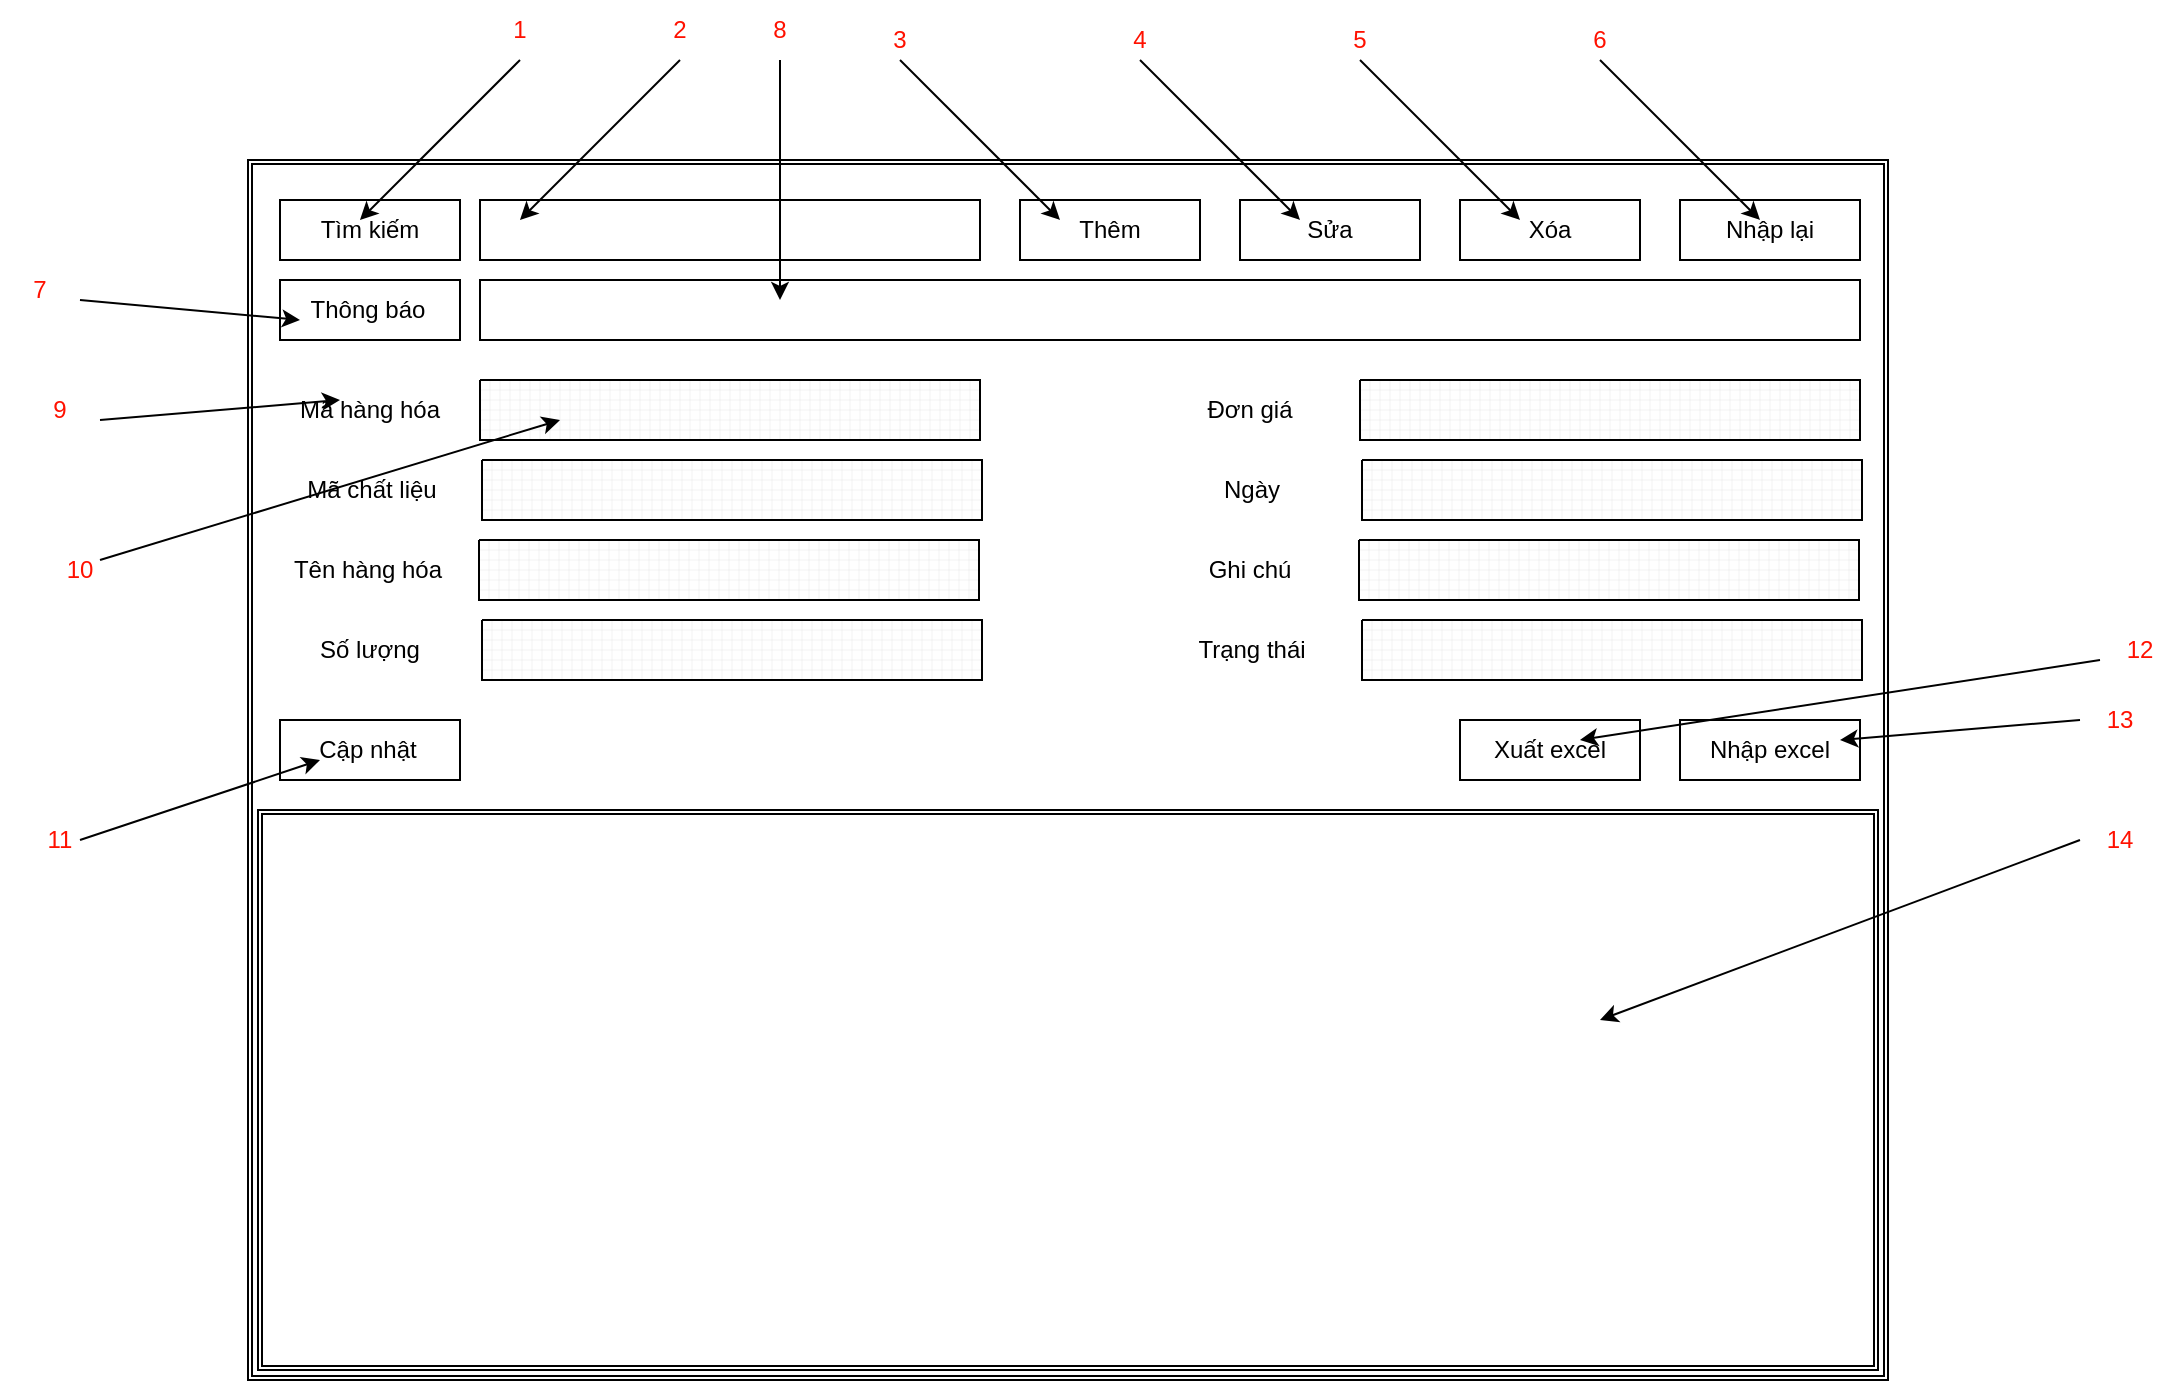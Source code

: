 <mxfile version="13.10.4" type="device"><diagram id="_b8Lz2bAl0GtQFYjMquY" name="Page-1"><mxGraphModel dx="1677" dy="2147" grid="1" gridSize="10" guides="1" tooltips="1" connect="1" arrows="1" fold="1" page="1" pageScale="1" pageWidth="827" pageHeight="1169" math="0" shadow="0"><root><mxCell id="0"/><mxCell id="1" parent="0"/><mxCell id="qbNIp1cFXwifCdJpEuJc-8" value="" style="shape=ext;double=1;rounded=0;whiteSpace=wrap;html=1;" parent="1" vertex="1"><mxGeometry x="4" y="-20" width="820" height="610" as="geometry"/></mxCell><mxCell id="qbNIp1cFXwifCdJpEuJc-22" value="" style="shape=ext;double=1;rounded=0;whiteSpace=wrap;html=1;" parent="1" vertex="1"><mxGeometry x="9" y="305" width="810" height="280" as="geometry"/></mxCell><mxCell id="qbNIp1cFXwifCdJpEuJc-45" value="" style="verticalLabelPosition=bottom;verticalAlign=top;html=1;shape=mxgraph.basic.rect;fillColor2=none;strokeWidth=1;size=20;indent=5;" parent="1" vertex="1"><mxGeometry x="500" width="90" height="30" as="geometry"/></mxCell><mxCell id="qbNIp1cFXwifCdJpEuJc-46" value="" style="verticalLabelPosition=bottom;verticalAlign=top;html=1;shape=mxgraph.basic.rect;fillColor2=none;strokeWidth=1;size=20;indent=5;" parent="1" vertex="1"><mxGeometry x="720" width="90" height="30" as="geometry"/></mxCell><mxCell id="qbNIp1cFXwifCdJpEuJc-47" value="" style="verticalLabelPosition=bottom;verticalAlign=top;html=1;shape=mxgraph.basic.rect;fillColor2=none;strokeWidth=1;size=20;indent=5;" parent="1" vertex="1"><mxGeometry x="610" width="90" height="30" as="geometry"/></mxCell><mxCell id="qbNIp1cFXwifCdJpEuJc-50" value="" style="verticalLabelPosition=bottom;verticalAlign=top;html=1;shape=mxgraph.basic.rect;fillColor2=none;strokeWidth=1;size=20;indent=5;" parent="1" vertex="1"><mxGeometry x="390" width="90" height="30" as="geometry"/></mxCell><mxCell id="qbNIp1cFXwifCdJpEuJc-52" value="" style="verticalLabelPosition=bottom;verticalAlign=top;html=1;shape=mxgraph.basic.rect;fillColor2=none;strokeWidth=1;size=20;indent=5;" parent="1" vertex="1"><mxGeometry x="20" width="90" height="30" as="geometry"/></mxCell><mxCell id="qbNIp1cFXwifCdJpEuJc-53" value="" style="verticalLabelPosition=bottom;verticalAlign=top;html=1;shape=mxgraph.basic.rect;fillColor2=none;strokeWidth=1;size=20;indent=5;" parent="1" vertex="1"><mxGeometry x="120" width="250" height="30" as="geometry"/></mxCell><mxCell id="qbNIp1cFXwifCdJpEuJc-72" value="" style="verticalLabelPosition=bottom;verticalAlign=top;html=1;shape=mxgraph.basic.rect;fillColor2=none;strokeWidth=1;size=20;indent=5;" parent="1" vertex="1"><mxGeometry x="720" y="260" width="90" height="30" as="geometry"/></mxCell><mxCell id="qbNIp1cFXwifCdJpEuJc-73" value="" style="verticalLabelPosition=bottom;verticalAlign=top;html=1;shape=mxgraph.basic.rect;fillColor2=none;strokeWidth=1;size=20;indent=5;" parent="1" vertex="1"><mxGeometry x="720" y="260" width="90" height="30" as="geometry"/></mxCell><mxCell id="qbNIp1cFXwifCdJpEuJc-74" value="" style="verticalLabelPosition=bottom;verticalAlign=top;html=1;shape=mxgraph.basic.rect;fillColor2=none;strokeWidth=1;size=20;indent=5;" parent="1" vertex="1"><mxGeometry x="610" y="260" width="90" height="30" as="geometry"/></mxCell><mxCell id="qbNIp1cFXwifCdJpEuJc-75" value="" style="verticalLabelPosition=bottom;verticalAlign=top;html=1;shape=mxgraph.basic.patternFillRect;fillStyle=grid;step=5;fillStrokeWidth=0.2;fillStrokeColor=#dddddd;" parent="1" vertex="1"><mxGeometry x="560" y="90" width="250" height="30" as="geometry"/></mxCell><mxCell id="qbNIp1cFXwifCdJpEuJc-76" value="" style="verticalLabelPosition=bottom;verticalAlign=top;html=1;shape=mxgraph.basic.patternFillRect;fillStyle=grid;step=5;fillStrokeWidth=0.2;fillStrokeColor=#dddddd;" parent="1" vertex="1"><mxGeometry x="561" y="130" width="250" height="30" as="geometry"/></mxCell><mxCell id="qbNIp1cFXwifCdJpEuJc-77" value="" style="verticalLabelPosition=bottom;verticalAlign=top;html=1;shape=mxgraph.basic.patternFillRect;fillStyle=grid;step=5;fillStrokeWidth=0.2;fillStrokeColor=#dddddd;" parent="1" vertex="1"><mxGeometry x="559.5" y="170" width="250" height="30" as="geometry"/></mxCell><mxCell id="qbNIp1cFXwifCdJpEuJc-78" value="" style="verticalLabelPosition=bottom;verticalAlign=top;html=1;shape=mxgraph.basic.patternFillRect;fillStyle=grid;step=5;fillStrokeWidth=0.2;fillStrokeColor=#dddddd;" parent="1" vertex="1"><mxGeometry x="120" y="90" width="250" height="30" as="geometry"/></mxCell><mxCell id="qbNIp1cFXwifCdJpEuJc-79" value="" style="verticalLabelPosition=bottom;verticalAlign=top;html=1;shape=mxgraph.basic.patternFillRect;fillStyle=grid;step=5;fillStrokeWidth=0.2;fillStrokeColor=#dddddd;" parent="1" vertex="1"><mxGeometry x="121" y="130" width="250" height="30" as="geometry"/></mxCell><mxCell id="qbNIp1cFXwifCdJpEuJc-80" value="" style="verticalLabelPosition=bottom;verticalAlign=top;html=1;shape=mxgraph.basic.patternFillRect;fillStyle=grid;step=5;fillStrokeWidth=0.2;fillStrokeColor=#dddddd;" parent="1" vertex="1"><mxGeometry x="119.5" y="170" width="250" height="30" as="geometry"/></mxCell><mxCell id="qbNIp1cFXwifCdJpEuJc-81" value="Mã hàng hóa" style="text;html=1;strokeColor=none;fillColor=none;align=center;verticalAlign=middle;whiteSpace=wrap;rounded=0;" parent="1" vertex="1"><mxGeometry x="20" y="90" width="90" height="30" as="geometry"/></mxCell><mxCell id="qbNIp1cFXwifCdJpEuJc-91" value="" style="verticalLabelPosition=bottom;verticalAlign=top;html=1;shape=mxgraph.basic.rect;fillColor2=none;strokeWidth=1;size=20;indent=5;" parent="1" vertex="1"><mxGeometry x="120" y="40" width="690" height="30" as="geometry"/></mxCell><mxCell id="qbNIp1cFXwifCdJpEuJc-92" value="" style="verticalLabelPosition=bottom;verticalAlign=top;html=1;shape=mxgraph.basic.rect;fillColor2=none;strokeWidth=1;size=20;indent=5;" parent="1" vertex="1"><mxGeometry x="20" y="40" width="90" height="30" as="geometry"/></mxCell><mxCell id="qbNIp1cFXwifCdJpEuJc-93" value="Tìm kiếm" style="text;html=1;strokeColor=none;fillColor=none;align=center;verticalAlign=middle;whiteSpace=wrap;rounded=0;" parent="1" vertex="1"><mxGeometry x="20" width="90" height="30" as="geometry"/></mxCell><mxCell id="qbNIp1cFXwifCdJpEuJc-94" value="Thông báo" style="text;html=1;strokeColor=none;fillColor=none;align=center;verticalAlign=middle;whiteSpace=wrap;rounded=0;" parent="1" vertex="1"><mxGeometry x="19" y="40" width="90" height="30" as="geometry"/></mxCell><mxCell id="qbNIp1cFXwifCdJpEuJc-95" value="Thêm" style="text;html=1;strokeColor=none;fillColor=none;align=center;verticalAlign=middle;whiteSpace=wrap;rounded=0;" parent="1" vertex="1"><mxGeometry x="390" width="90" height="30" as="geometry"/></mxCell><mxCell id="qbNIp1cFXwifCdJpEuJc-96" value="Sửa" style="text;html=1;strokeColor=none;fillColor=none;align=center;verticalAlign=middle;whiteSpace=wrap;rounded=0;" parent="1" vertex="1"><mxGeometry x="500" width="90" height="30" as="geometry"/></mxCell><mxCell id="qbNIp1cFXwifCdJpEuJc-97" value="Xóa" style="text;html=1;strokeColor=none;fillColor=none;align=center;verticalAlign=middle;whiteSpace=wrap;rounded=0;" parent="1" vertex="1"><mxGeometry x="610" width="90" height="30" as="geometry"/></mxCell><mxCell id="qbNIp1cFXwifCdJpEuJc-98" value="Nhập lại" style="text;html=1;strokeColor=none;fillColor=none;align=center;verticalAlign=middle;whiteSpace=wrap;rounded=0;" parent="1" vertex="1"><mxGeometry x="720" width="90" height="30" as="geometry"/></mxCell><mxCell id="qbNIp1cFXwifCdJpEuJc-99" value="Nhập excel" style="text;html=1;strokeColor=none;fillColor=none;align=center;verticalAlign=middle;whiteSpace=wrap;rounded=0;" parent="1" vertex="1"><mxGeometry x="720" y="260" width="90" height="30" as="geometry"/></mxCell><mxCell id="qbNIp1cFXwifCdJpEuJc-100" value="Xuất excel" style="text;html=1;strokeColor=none;fillColor=none;align=center;verticalAlign=middle;whiteSpace=wrap;rounded=0;" parent="1" vertex="1"><mxGeometry x="610" y="260" width="90" height="30" as="geometry"/></mxCell><mxCell id="qbNIp1cFXwifCdJpEuJc-104" value="Mã chất liệu" style="text;html=1;strokeColor=none;fillColor=none;align=center;verticalAlign=middle;whiteSpace=wrap;rounded=0;" parent="1" vertex="1"><mxGeometry x="21" y="130" width="90" height="30" as="geometry"/></mxCell><mxCell id="qbNIp1cFXwifCdJpEuJc-105" value="Tên hàng hóa" style="text;html=1;strokeColor=none;fillColor=none;align=center;verticalAlign=middle;whiteSpace=wrap;rounded=0;" parent="1" vertex="1"><mxGeometry x="18.5" y="170" width="90" height="30" as="geometry"/></mxCell><mxCell id="qbNIp1cFXwifCdJpEuJc-106" value="Đơn giá" style="text;html=1;strokeColor=none;fillColor=none;align=center;verticalAlign=middle;whiteSpace=wrap;rounded=0;" parent="1" vertex="1"><mxGeometry x="460" y="90" width="90" height="30" as="geometry"/></mxCell><mxCell id="qbNIp1cFXwifCdJpEuJc-107" value="Ngày" style="text;html=1;strokeColor=none;fillColor=none;align=center;verticalAlign=middle;whiteSpace=wrap;rounded=0;" parent="1" vertex="1"><mxGeometry x="461" y="130" width="90" height="30" as="geometry"/></mxCell><mxCell id="qbNIp1cFXwifCdJpEuJc-108" value="Ghi chú" style="text;html=1;strokeColor=none;fillColor=none;align=center;verticalAlign=middle;whiteSpace=wrap;rounded=0;" parent="1" vertex="1"><mxGeometry x="459.5" y="170" width="90" height="30" as="geometry"/></mxCell><mxCell id="qbNIp1cFXwifCdJpEuJc-110" value="" style="verticalLabelPosition=bottom;verticalAlign=top;html=1;shape=mxgraph.basic.rect;fillColor2=none;strokeWidth=1;size=20;indent=5;" parent="1" vertex="1"><mxGeometry x="20" y="260" width="90" height="30" as="geometry"/></mxCell><mxCell id="qbNIp1cFXwifCdJpEuJc-111" value="Cập nhật" style="text;html=1;strokeColor=none;fillColor=none;align=center;verticalAlign=middle;whiteSpace=wrap;rounded=0;" parent="1" vertex="1"><mxGeometry x="19" y="260" width="90" height="30" as="geometry"/></mxCell><mxCell id="qbNIp1cFXwifCdJpEuJc-121" value="" style="endArrow=classic;html=1;" parent="1" edge="1"><mxGeometry width="50" height="50" relative="1" as="geometry"><mxPoint x="680" y="-70" as="sourcePoint"/><mxPoint x="760" y="10" as="targetPoint"/></mxGeometry></mxCell><mxCell id="qbNIp1cFXwifCdJpEuJc-124" value="" style="endArrow=classic;html=1;" parent="1" edge="1"><mxGeometry width="50" height="50" relative="1" as="geometry"><mxPoint x="560" y="-70" as="sourcePoint"/><mxPoint x="640" y="10" as="targetPoint"/></mxGeometry></mxCell><mxCell id="qbNIp1cFXwifCdJpEuJc-125" value="" style="endArrow=classic;html=1;" parent="1" edge="1"><mxGeometry width="50" height="50" relative="1" as="geometry"><mxPoint x="450" y="-70" as="sourcePoint"/><mxPoint x="530" y="10" as="targetPoint"/></mxGeometry></mxCell><mxCell id="qbNIp1cFXwifCdJpEuJc-126" value="" style="endArrow=classic;html=1;" parent="1" edge="1"><mxGeometry width="50" height="50" relative="1" as="geometry"><mxPoint x="330" y="-70" as="sourcePoint"/><mxPoint x="410" y="10" as="targetPoint"/></mxGeometry></mxCell><mxCell id="qbNIp1cFXwifCdJpEuJc-130" value="" style="endArrow=classic;html=1;" parent="1" edge="1"><mxGeometry width="50" height="50" relative="1" as="geometry"><mxPoint x="140" y="-70" as="sourcePoint"/><mxPoint x="60" y="10" as="targetPoint"/></mxGeometry></mxCell><mxCell id="qbNIp1cFXwifCdJpEuJc-131" value="" style="endArrow=classic;html=1;" parent="1" edge="1"><mxGeometry width="50" height="50" relative="1" as="geometry"><mxPoint x="220.0" y="-70" as="sourcePoint"/><mxPoint x="140.0" y="10" as="targetPoint"/></mxGeometry></mxCell><mxCell id="qbNIp1cFXwifCdJpEuJc-132" value="" style="endArrow=classic;html=1;" parent="1" edge="1"><mxGeometry width="50" height="50" relative="1" as="geometry"><mxPoint x="270" y="-70" as="sourcePoint"/><mxPoint x="270" y="50" as="targetPoint"/></mxGeometry></mxCell><mxCell id="qbNIp1cFXwifCdJpEuJc-133" value="" style="endArrow=classic;html=1;" parent="1" edge="1"><mxGeometry width="50" height="50" relative="1" as="geometry"><mxPoint x="-70" y="180" as="sourcePoint"/><mxPoint x="160" y="110" as="targetPoint"/></mxGeometry></mxCell><mxCell id="qbNIp1cFXwifCdJpEuJc-134" value="" style="endArrow=classic;html=1;" parent="1" edge="1"><mxGeometry width="50" height="50" relative="1" as="geometry"><mxPoint x="-80" y="320" as="sourcePoint"/><mxPoint x="40" y="280" as="targetPoint"/></mxGeometry></mxCell><mxCell id="qbNIp1cFXwifCdJpEuJc-141" value="" style="endArrow=classic;html=1;" parent="1" edge="1"><mxGeometry width="50" height="50" relative="1" as="geometry"><mxPoint x="-70" y="110" as="sourcePoint"/><mxPoint x="50" y="100" as="targetPoint"/></mxGeometry></mxCell><mxCell id="qbNIp1cFXwifCdJpEuJc-142" value="" style="endArrow=classic;html=1;" parent="1" edge="1"><mxGeometry width="50" height="50" relative="1" as="geometry"><mxPoint x="930" y="230" as="sourcePoint"/><mxPoint x="670" y="270" as="targetPoint"/></mxGeometry></mxCell><mxCell id="qbNIp1cFXwifCdJpEuJc-143" value="" style="endArrow=classic;html=1;" parent="1" edge="1"><mxGeometry width="50" height="50" relative="1" as="geometry"><mxPoint x="920" y="260" as="sourcePoint"/><mxPoint x="800" y="270" as="targetPoint"/></mxGeometry></mxCell><mxCell id="qbNIp1cFXwifCdJpEuJc-144" value="" style="endArrow=classic;html=1;" parent="1" edge="1"><mxGeometry width="50" height="50" relative="1" as="geometry"><mxPoint x="920" y="320" as="sourcePoint"/><mxPoint x="680" y="410" as="targetPoint"/></mxGeometry></mxCell><mxCell id="qbNIp1cFXwifCdJpEuJc-149" value="4" style="text;html=1;align=center;verticalAlign=middle;whiteSpace=wrap;rounded=0;fontColor=#FF1100;" parent="1" vertex="1"><mxGeometry x="430" y="-90" width="40" height="20" as="geometry"/></mxCell><mxCell id="qbNIp1cFXwifCdJpEuJc-153" value="5" style="text;html=1;align=center;verticalAlign=middle;whiteSpace=wrap;rounded=0;fontColor=#FF1100;" parent="1" vertex="1"><mxGeometry x="540" y="-90" width="40" height="20" as="geometry"/></mxCell><mxCell id="qbNIp1cFXwifCdJpEuJc-154" value="6" style="text;html=1;align=center;verticalAlign=middle;whiteSpace=wrap;rounded=0;fontColor=#FF1100;" parent="1" vertex="1"><mxGeometry x="660" y="-90" width="40" height="20" as="geometry"/></mxCell><mxCell id="qbNIp1cFXwifCdJpEuJc-155" value="3" style="text;html=1;align=center;verticalAlign=middle;whiteSpace=wrap;rounded=0;fontColor=#FF1100;" parent="1" vertex="1"><mxGeometry x="310" y="-90" width="40" height="20" as="geometry"/></mxCell><mxCell id="qbNIp1cFXwifCdJpEuJc-156" value="8" style="text;html=1;align=center;verticalAlign=middle;whiteSpace=wrap;rounded=0;fontColor=#FF1100;" parent="1" vertex="1"><mxGeometry x="250" y="-100" width="40" height="30" as="geometry"/></mxCell><mxCell id="qbNIp1cFXwifCdJpEuJc-157" value="2" style="text;html=1;align=center;verticalAlign=middle;whiteSpace=wrap;rounded=0;fontColor=#FF1100;" parent="1" vertex="1"><mxGeometry x="200" y="-100" width="40" height="30" as="geometry"/></mxCell><mxCell id="qbNIp1cFXwifCdJpEuJc-158" value="1" style="text;html=1;align=center;verticalAlign=middle;whiteSpace=wrap;rounded=0;fontColor=#FF1100;" parent="1" vertex="1"><mxGeometry x="120" y="-100" width="40" height="30" as="geometry"/></mxCell><mxCell id="qbNIp1cFXwifCdJpEuJc-159" value="9" style="text;html=1;align=center;verticalAlign=middle;whiteSpace=wrap;rounded=0;fontColor=#FF1100;" parent="1" vertex="1"><mxGeometry x="-110" y="90" width="40" height="30" as="geometry"/></mxCell><mxCell id="qbNIp1cFXwifCdJpEuJc-160" value="10" style="text;html=1;align=center;verticalAlign=middle;whiteSpace=wrap;rounded=0;fontColor=#FF1100;" parent="1" vertex="1"><mxGeometry x="-100" y="170" width="40" height="30" as="geometry"/></mxCell><mxCell id="qbNIp1cFXwifCdJpEuJc-161" value="11" style="text;html=1;align=center;verticalAlign=middle;whiteSpace=wrap;rounded=0;fontColor=#FF1100;" parent="1" vertex="1"><mxGeometry x="-110" y="305" width="40" height="30" as="geometry"/></mxCell><mxCell id="qbNIp1cFXwifCdJpEuJc-163" value="12" style="text;html=1;align=center;verticalAlign=middle;whiteSpace=wrap;rounded=0;fontColor=#FF1100;" parent="1" vertex="1"><mxGeometry x="930" y="215" width="40" height="20" as="geometry"/></mxCell><mxCell id="qbNIp1cFXwifCdJpEuJc-164" value="13" style="text;html=1;align=center;verticalAlign=middle;whiteSpace=wrap;rounded=0;fontColor=#FF1100;" parent="1" vertex="1"><mxGeometry x="920" y="250" width="40" height="20" as="geometry"/></mxCell><mxCell id="qbNIp1cFXwifCdJpEuJc-165" value="14" style="text;html=1;align=center;verticalAlign=middle;whiteSpace=wrap;rounded=0;fontColor=#FF1100;" parent="1" vertex="1"><mxGeometry x="920" y="310" width="40" height="20" as="geometry"/></mxCell><mxCell id="qbNIp1cFXwifCdJpEuJc-166" value="" style="endArrow=classic;html=1;" parent="1" edge="1"><mxGeometry width="50" height="50" relative="1" as="geometry"><mxPoint x="-80" y="50" as="sourcePoint"/><mxPoint x="30" y="60" as="targetPoint"/></mxGeometry></mxCell><mxCell id="qbNIp1cFXwifCdJpEuJc-167" value="7" style="text;html=1;align=center;verticalAlign=middle;whiteSpace=wrap;rounded=0;fontColor=#FF1100;" parent="1" vertex="1"><mxGeometry x="-120" y="30" width="40" height="30" as="geometry"/></mxCell><mxCell id="Um4YDZCbCbt5lqKk1NDu-1" value="" style="verticalLabelPosition=bottom;verticalAlign=top;html=1;shape=mxgraph.basic.patternFillRect;fillStyle=grid;step=5;fillStrokeWidth=0.2;fillStrokeColor=#dddddd;" vertex="1" parent="1"><mxGeometry x="561" y="210" width="250" height="30" as="geometry"/></mxCell><mxCell id="Um4YDZCbCbt5lqKk1NDu-2" value="" style="verticalLabelPosition=bottom;verticalAlign=top;html=1;shape=mxgraph.basic.patternFillRect;fillStyle=grid;step=5;fillStrokeWidth=0.2;fillStrokeColor=#dddddd;" vertex="1" parent="1"><mxGeometry x="121" y="210" width="250" height="30" as="geometry"/></mxCell><mxCell id="Um4YDZCbCbt5lqKk1NDu-3" value="Số lượng" style="text;html=1;strokeColor=none;fillColor=none;align=center;verticalAlign=middle;whiteSpace=wrap;rounded=0;" vertex="1" parent="1"><mxGeometry x="20" y="210" width="90" height="30" as="geometry"/></mxCell><mxCell id="Um4YDZCbCbt5lqKk1NDu-4" value="Trạng thái" style="text;html=1;strokeColor=none;fillColor=none;align=center;verticalAlign=middle;whiteSpace=wrap;rounded=0;" vertex="1" parent="1"><mxGeometry x="461" y="210" width="90" height="30" as="geometry"/></mxCell></root></mxGraphModel></diagram></mxfile>